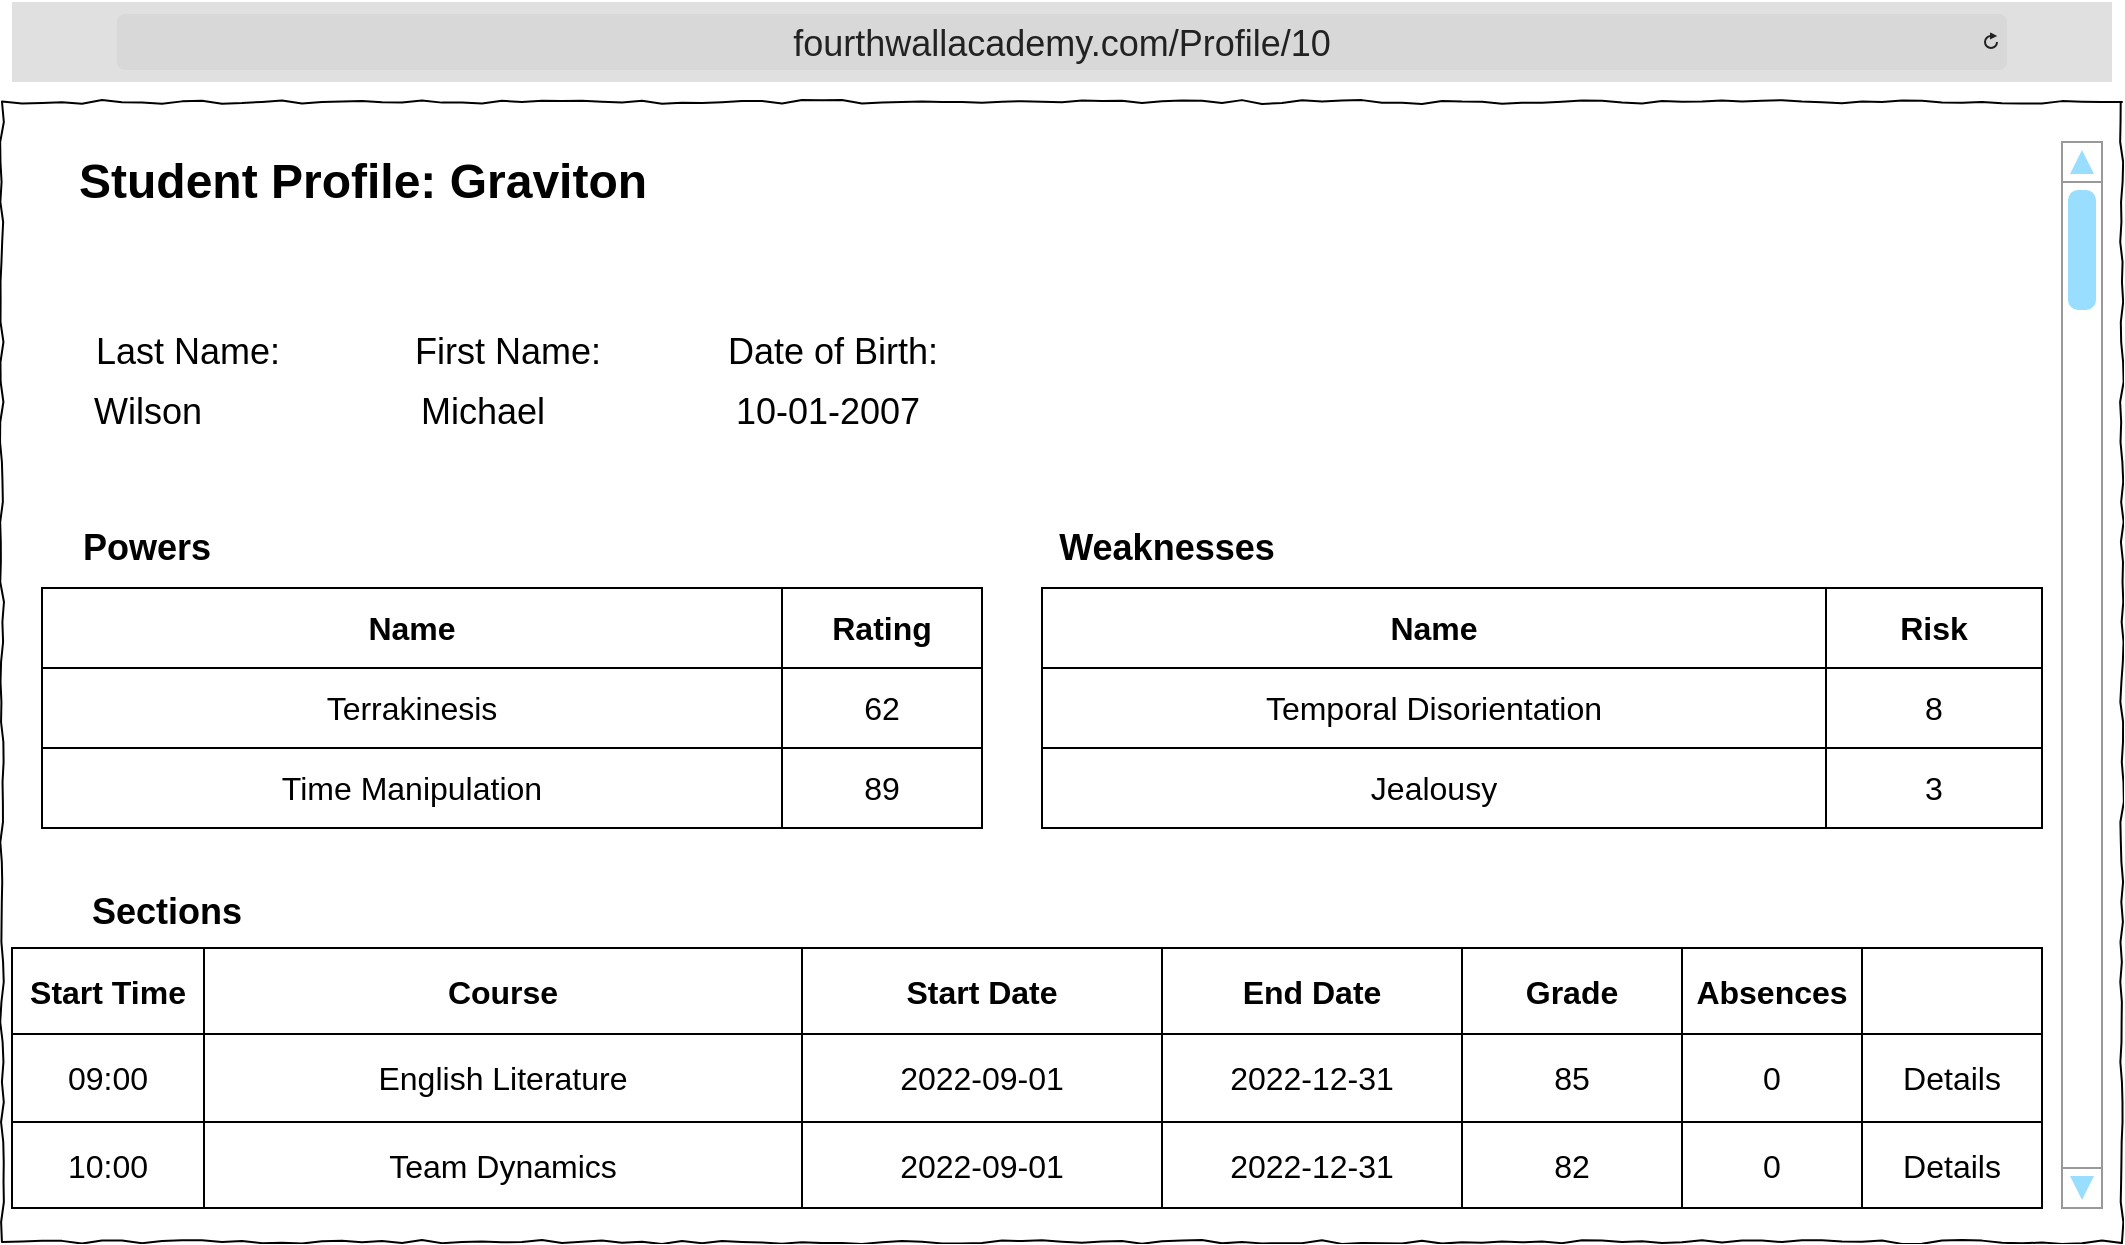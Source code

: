 <mxfile version="26.0.1">
  <diagram name="Page-1" id="03018318-947c-dd8e-b7a3-06fadd420f32">
    <mxGraphModel dx="3354" dy="1258" grid="1" gridSize="10" guides="1" tooltips="1" connect="1" arrows="1" fold="1" page="1" pageScale="1" pageWidth="1100" pageHeight="850" background="none" math="0" shadow="0">
      <root>
        <mxCell id="0" />
        <mxCell id="1" parent="0" />
        <mxCell id="677b7b8949515195-1" value="" style="whiteSpace=wrap;html=1;rounded=0;shadow=0;labelBackgroundColor=none;strokeColor=#000000;strokeWidth=1;fillColor=none;fontFamily=Verdana;fontSize=12;fontColor=#000000;align=center;comic=1;" parent="1" vertex="1">
          <mxGeometry x="20" y="70" width="1060" height="570" as="geometry" />
        </mxCell>
        <mxCell id="LmwmgGfayQPv5SeDVGtm-14" value="&lt;font style=&quot;font-size: 18px;&quot;&gt;fourthwallacademy.com/Profile/10&lt;/font&gt;" style="html=1;strokeWidth=1;shadow=0;dashed=0;shape=mxgraph.ios7ui.url;fillColor=#e0e0e0;strokeColor=#c0c0c0;buttonText=;strokeColor2=#222222;fontColor=#222222;fontSize=8;spacingTop=2;align=center;whiteSpace=wrap;" parent="1" vertex="1">
          <mxGeometry x="25" y="20" width="1050" height="40" as="geometry" />
        </mxCell>
        <mxCell id="yyuM_Z-W85GqfefdKvoD-1" value="&lt;font style=&quot;font-size: 18px;&quot;&gt;Wilson&lt;/font&gt;" style="text;html=1;align=center;verticalAlign=middle;whiteSpace=wrap;rounded=0;" parent="1" vertex="1">
          <mxGeometry x="57.5" y="210" width="70" height="30" as="geometry" />
        </mxCell>
        <mxCell id="yyuM_Z-W85GqfefdKvoD-2" value="&lt;font style=&quot;font-size: 18px;&quot;&gt;Last Name:&lt;/font&gt;" style="text;html=1;align=center;verticalAlign=middle;whiteSpace=wrap;rounded=0;" parent="1" vertex="1">
          <mxGeometry x="57.5" y="180" width="110" height="30" as="geometry" />
        </mxCell>
        <mxCell id="yyuM_Z-W85GqfefdKvoD-3" value="Student Profile: Graviton" style="text;strokeColor=none;fillColor=none;html=1;fontSize=24;fontStyle=1;verticalAlign=middle;align=center;" parent="1" vertex="1">
          <mxGeometry x="40" y="90" width="320" height="40" as="geometry" />
        </mxCell>
        <mxCell id="yyuM_Z-W85GqfefdKvoD-4" value="&lt;font style=&quot;font-size: 18px;&quot;&gt;First Name:&lt;/font&gt;" style="text;html=1;align=center;verticalAlign=middle;whiteSpace=wrap;rounded=0;" parent="1" vertex="1">
          <mxGeometry x="217.5" y="180" width="110" height="30" as="geometry" />
        </mxCell>
        <mxCell id="yyuM_Z-W85GqfefdKvoD-5" value="&lt;font style=&quot;font-size: 18px;&quot;&gt;Michael&lt;/font&gt;" style="text;html=1;align=center;verticalAlign=middle;whiteSpace=wrap;rounded=0;" parent="1" vertex="1">
          <mxGeometry x="227.5" y="210" width="65" height="30" as="geometry" />
        </mxCell>
        <mxCell id="yyuM_Z-W85GqfefdKvoD-6" value="&lt;font style=&quot;font-size: 18px;&quot;&gt;Date of Birth:&amp;nbsp;&lt;/font&gt;" style="text;html=1;align=center;verticalAlign=middle;whiteSpace=wrap;rounded=0;" parent="1" vertex="1">
          <mxGeometry x="377.5" y="180" width="120" height="30" as="geometry" />
        </mxCell>
        <mxCell id="yyuM_Z-W85GqfefdKvoD-7" value="&lt;span style=&quot;font-size: 18px;&quot;&gt;10-01-2007&lt;/span&gt;" style="text;html=1;align=center;verticalAlign=middle;whiteSpace=wrap;rounded=0;" parent="1" vertex="1">
          <mxGeometry x="377.5" y="210" width="110" height="30" as="geometry" />
        </mxCell>
        <mxCell id="yyuM_Z-W85GqfefdKvoD-21" value="" style="shape=table;startSize=0;container=1;collapsible=0;childLayout=tableLayout;fontSize=16;" parent="1" vertex="1">
          <mxGeometry x="40" y="313" width="470" height="120" as="geometry" />
        </mxCell>
        <mxCell id="yyuM_Z-W85GqfefdKvoD-22" value="" style="shape=tableRow;horizontal=0;startSize=0;swimlaneHead=0;swimlaneBody=0;strokeColor=inherit;top=0;left=0;bottom=0;right=0;collapsible=0;dropTarget=0;fillColor=none;points=[[0,0.5],[1,0.5]];portConstraint=eastwest;fontSize=16;" parent="yyuM_Z-W85GqfefdKvoD-21" vertex="1">
          <mxGeometry width="470" height="40" as="geometry" />
        </mxCell>
        <mxCell id="yyuM_Z-W85GqfefdKvoD-23" value="&lt;b&gt;Name&lt;/b&gt;" style="shape=partialRectangle;html=1;whiteSpace=wrap;connectable=0;strokeColor=inherit;overflow=hidden;fillColor=none;top=0;left=0;bottom=0;right=0;pointerEvents=1;fontSize=16;" parent="yyuM_Z-W85GqfefdKvoD-22" vertex="1">
          <mxGeometry width="370" height="40" as="geometry">
            <mxRectangle width="370" height="40" as="alternateBounds" />
          </mxGeometry>
        </mxCell>
        <mxCell id="yyuM_Z-W85GqfefdKvoD-25" value="&lt;b&gt;Rating&lt;/b&gt;" style="shape=partialRectangle;html=1;whiteSpace=wrap;connectable=0;strokeColor=inherit;overflow=hidden;fillColor=none;top=0;left=0;bottom=0;right=0;pointerEvents=1;fontSize=16;" parent="yyuM_Z-W85GqfefdKvoD-22" vertex="1">
          <mxGeometry x="370" width="100" height="40" as="geometry">
            <mxRectangle width="100" height="40" as="alternateBounds" />
          </mxGeometry>
        </mxCell>
        <mxCell id="yyuM_Z-W85GqfefdKvoD-26" value="" style="shape=tableRow;horizontal=0;startSize=0;swimlaneHead=0;swimlaneBody=0;strokeColor=inherit;top=0;left=0;bottom=0;right=0;collapsible=0;dropTarget=0;fillColor=none;points=[[0,0.5],[1,0.5]];portConstraint=eastwest;fontSize=16;" parent="yyuM_Z-W85GqfefdKvoD-21" vertex="1">
          <mxGeometry y="40" width="470" height="40" as="geometry" />
        </mxCell>
        <mxCell id="yyuM_Z-W85GqfefdKvoD-27" value="Terrakinesis" style="shape=partialRectangle;html=1;whiteSpace=wrap;connectable=0;strokeColor=inherit;overflow=hidden;fillColor=none;top=0;left=0;bottom=0;right=0;pointerEvents=1;fontSize=16;" parent="yyuM_Z-W85GqfefdKvoD-26" vertex="1">
          <mxGeometry width="370" height="40" as="geometry">
            <mxRectangle width="370" height="40" as="alternateBounds" />
          </mxGeometry>
        </mxCell>
        <mxCell id="yyuM_Z-W85GqfefdKvoD-29" value="62" style="shape=partialRectangle;html=1;whiteSpace=wrap;connectable=0;strokeColor=inherit;overflow=hidden;fillColor=none;top=0;left=0;bottom=0;right=0;pointerEvents=1;fontSize=16;" parent="yyuM_Z-W85GqfefdKvoD-26" vertex="1">
          <mxGeometry x="370" width="100" height="40" as="geometry">
            <mxRectangle width="100" height="40" as="alternateBounds" />
          </mxGeometry>
        </mxCell>
        <mxCell id="yyuM_Z-W85GqfefdKvoD-30" value="" style="shape=tableRow;horizontal=0;startSize=0;swimlaneHead=0;swimlaneBody=0;strokeColor=inherit;top=0;left=0;bottom=0;right=0;collapsible=0;dropTarget=0;fillColor=none;points=[[0,0.5],[1,0.5]];portConstraint=eastwest;fontSize=16;" parent="yyuM_Z-W85GqfefdKvoD-21" vertex="1">
          <mxGeometry y="80" width="470" height="40" as="geometry" />
        </mxCell>
        <mxCell id="yyuM_Z-W85GqfefdKvoD-31" value="Time Manipulation" style="shape=partialRectangle;html=1;whiteSpace=wrap;connectable=0;strokeColor=inherit;overflow=hidden;fillColor=none;top=0;left=0;bottom=0;right=0;pointerEvents=1;fontSize=16;" parent="yyuM_Z-W85GqfefdKvoD-30" vertex="1">
          <mxGeometry width="370" height="40" as="geometry">
            <mxRectangle width="370" height="40" as="alternateBounds" />
          </mxGeometry>
        </mxCell>
        <mxCell id="yyuM_Z-W85GqfefdKvoD-33" value="89" style="shape=partialRectangle;html=1;whiteSpace=wrap;connectable=0;strokeColor=inherit;overflow=hidden;fillColor=none;top=0;left=0;bottom=0;right=0;pointerEvents=1;fontSize=16;" parent="yyuM_Z-W85GqfefdKvoD-30" vertex="1">
          <mxGeometry x="370" width="100" height="40" as="geometry">
            <mxRectangle width="100" height="40" as="alternateBounds" />
          </mxGeometry>
        </mxCell>
        <mxCell id="yyuM_Z-W85GqfefdKvoD-37" value="&lt;b&gt;&lt;font style=&quot;font-size: 18px;&quot;&gt;Powers&lt;/font&gt;&lt;/b&gt;" style="text;html=1;align=center;verticalAlign=middle;whiteSpace=wrap;rounded=0;" parent="1" vertex="1">
          <mxGeometry x="40" y="278" width="105" height="30" as="geometry" />
        </mxCell>
        <mxCell id="yyuM_Z-W85GqfefdKvoD-39" value="&lt;b&gt;&lt;font style=&quot;font-size: 18px;&quot;&gt;Weaknesses&lt;/font&gt;&lt;/b&gt;" style="text;html=1;align=center;verticalAlign=middle;whiteSpace=wrap;rounded=0;" parent="1" vertex="1">
          <mxGeometry x="550" y="278" width="105" height="30" as="geometry" />
        </mxCell>
        <mxCell id="yyuM_Z-W85GqfefdKvoD-41" value="" style="shape=table;startSize=0;container=1;collapsible=0;childLayout=tableLayout;fontSize=16;" parent="1" vertex="1">
          <mxGeometry x="540" y="313" width="500" height="120" as="geometry" />
        </mxCell>
        <mxCell id="yyuM_Z-W85GqfefdKvoD-42" value="" style="shape=tableRow;horizontal=0;startSize=0;swimlaneHead=0;swimlaneBody=0;strokeColor=inherit;top=0;left=0;bottom=0;right=0;collapsible=0;dropTarget=0;fillColor=none;points=[[0,0.5],[1,0.5]];portConstraint=eastwest;fontSize=16;" parent="yyuM_Z-W85GqfefdKvoD-41" vertex="1">
          <mxGeometry width="500" height="40" as="geometry" />
        </mxCell>
        <mxCell id="yyuM_Z-W85GqfefdKvoD-43" value="&lt;b&gt;Name&lt;/b&gt;" style="shape=partialRectangle;html=1;whiteSpace=wrap;connectable=0;strokeColor=inherit;overflow=hidden;fillColor=none;top=0;left=0;bottom=0;right=0;pointerEvents=1;fontSize=16;" parent="yyuM_Z-W85GqfefdKvoD-42" vertex="1">
          <mxGeometry width="392" height="40" as="geometry">
            <mxRectangle width="392" height="40" as="alternateBounds" />
          </mxGeometry>
        </mxCell>
        <mxCell id="yyuM_Z-W85GqfefdKvoD-45" value="&lt;b&gt;Risk&lt;/b&gt;" style="shape=partialRectangle;html=1;whiteSpace=wrap;connectable=0;strokeColor=inherit;overflow=hidden;fillColor=none;top=0;left=0;bottom=0;right=0;pointerEvents=1;fontSize=16;" parent="yyuM_Z-W85GqfefdKvoD-42" vertex="1">
          <mxGeometry x="392" width="108" height="40" as="geometry">
            <mxRectangle width="108" height="40" as="alternateBounds" />
          </mxGeometry>
        </mxCell>
        <mxCell id="yyuM_Z-W85GqfefdKvoD-47" value="" style="shape=tableRow;horizontal=0;startSize=0;swimlaneHead=0;swimlaneBody=0;strokeColor=inherit;top=0;left=0;bottom=0;right=0;collapsible=0;dropTarget=0;fillColor=none;points=[[0,0.5],[1,0.5]];portConstraint=eastwest;fontSize=16;" parent="yyuM_Z-W85GqfefdKvoD-41" vertex="1">
          <mxGeometry y="40" width="500" height="40" as="geometry" />
        </mxCell>
        <mxCell id="yyuM_Z-W85GqfefdKvoD-48" value="Temporal Disorientation" style="shape=partialRectangle;html=1;whiteSpace=wrap;connectable=0;strokeColor=inherit;overflow=hidden;fillColor=none;top=0;left=0;bottom=0;right=0;pointerEvents=1;fontSize=16;" parent="yyuM_Z-W85GqfefdKvoD-47" vertex="1">
          <mxGeometry width="392" height="40" as="geometry">
            <mxRectangle width="392" height="40" as="alternateBounds" />
          </mxGeometry>
        </mxCell>
        <mxCell id="yyuM_Z-W85GqfefdKvoD-50" value="8" style="shape=partialRectangle;html=1;whiteSpace=wrap;connectable=0;strokeColor=inherit;overflow=hidden;fillColor=none;top=0;left=0;bottom=0;right=0;pointerEvents=1;fontSize=16;" parent="yyuM_Z-W85GqfefdKvoD-47" vertex="1">
          <mxGeometry x="392" width="108" height="40" as="geometry">
            <mxRectangle width="108" height="40" as="alternateBounds" />
          </mxGeometry>
        </mxCell>
        <mxCell id="yyuM_Z-W85GqfefdKvoD-52" value="" style="shape=tableRow;horizontal=0;startSize=0;swimlaneHead=0;swimlaneBody=0;strokeColor=inherit;top=0;left=0;bottom=0;right=0;collapsible=0;dropTarget=0;fillColor=none;points=[[0,0.5],[1,0.5]];portConstraint=eastwest;fontSize=16;" parent="yyuM_Z-W85GqfefdKvoD-41" vertex="1">
          <mxGeometry y="80" width="500" height="40" as="geometry" />
        </mxCell>
        <mxCell id="yyuM_Z-W85GqfefdKvoD-53" value="Jealousy" style="shape=partialRectangle;html=1;whiteSpace=wrap;connectable=0;strokeColor=inherit;overflow=hidden;fillColor=none;top=0;left=0;bottom=0;right=0;pointerEvents=1;fontSize=16;" parent="yyuM_Z-W85GqfefdKvoD-52" vertex="1">
          <mxGeometry width="392" height="40" as="geometry">
            <mxRectangle width="392" height="40" as="alternateBounds" />
          </mxGeometry>
        </mxCell>
        <mxCell id="yyuM_Z-W85GqfefdKvoD-55" value="3" style="shape=partialRectangle;html=1;whiteSpace=wrap;connectable=0;strokeColor=inherit;overflow=hidden;fillColor=none;top=0;left=0;bottom=0;right=0;pointerEvents=1;fontSize=16;" parent="yyuM_Z-W85GqfefdKvoD-52" vertex="1">
          <mxGeometry x="392" width="108" height="40" as="geometry">
            <mxRectangle width="108" height="40" as="alternateBounds" />
          </mxGeometry>
        </mxCell>
        <mxCell id="MeoE3m0ix6BkU6B8S3G8-1" value="" style="shape=table;startSize=0;container=1;collapsible=0;childLayout=tableLayout;fontSize=16;" parent="1" vertex="1">
          <mxGeometry x="25" y="493" width="1015" height="130" as="geometry" />
        </mxCell>
        <mxCell id="MeoE3m0ix6BkU6B8S3G8-2" value="" style="shape=tableRow;horizontal=0;startSize=0;swimlaneHead=0;swimlaneBody=0;strokeColor=inherit;top=0;left=0;bottom=0;right=0;collapsible=0;dropTarget=0;fillColor=none;points=[[0,0.5],[1,0.5]];portConstraint=eastwest;fontSize=16;" parent="MeoE3m0ix6BkU6B8S3G8-1" vertex="1">
          <mxGeometry width="1015" height="43" as="geometry" />
        </mxCell>
        <mxCell id="MeoE3m0ix6BkU6B8S3G8-31" value="&lt;b&gt;Start Time&lt;/b&gt;" style="shape=partialRectangle;html=1;whiteSpace=wrap;connectable=0;strokeColor=inherit;overflow=hidden;fillColor=none;top=0;left=0;bottom=0;right=0;pointerEvents=1;fontSize=16;" parent="MeoE3m0ix6BkU6B8S3G8-2" vertex="1">
          <mxGeometry width="96" height="43" as="geometry">
            <mxRectangle width="96" height="43" as="alternateBounds" />
          </mxGeometry>
        </mxCell>
        <mxCell id="MeoE3m0ix6BkU6B8S3G8-3" value="&lt;b&gt;Course&lt;/b&gt;" style="shape=partialRectangle;html=1;whiteSpace=wrap;connectable=0;strokeColor=inherit;overflow=hidden;fillColor=none;top=0;left=0;bottom=0;right=0;pointerEvents=1;fontSize=16;" parent="MeoE3m0ix6BkU6B8S3G8-2" vertex="1">
          <mxGeometry x="96" width="299" height="43" as="geometry">
            <mxRectangle width="299" height="43" as="alternateBounds" />
          </mxGeometry>
        </mxCell>
        <mxCell id="MeoE3m0ix6BkU6B8S3G8-20" value="&lt;b&gt;Start Date&lt;/b&gt;" style="shape=partialRectangle;html=1;whiteSpace=wrap;connectable=0;strokeColor=inherit;overflow=hidden;fillColor=none;top=0;left=0;bottom=0;right=0;pointerEvents=1;fontSize=16;" parent="MeoE3m0ix6BkU6B8S3G8-2" vertex="1">
          <mxGeometry x="395" width="180" height="43" as="geometry">
            <mxRectangle width="180" height="43" as="alternateBounds" />
          </mxGeometry>
        </mxCell>
        <mxCell id="MeoE3m0ix6BkU6B8S3G8-17" value="&lt;b&gt;End Date&lt;/b&gt;" style="shape=partialRectangle;html=1;whiteSpace=wrap;connectable=0;strokeColor=inherit;overflow=hidden;fillColor=none;top=0;left=0;bottom=0;right=0;pointerEvents=1;fontSize=16;" parent="MeoE3m0ix6BkU6B8S3G8-2" vertex="1">
          <mxGeometry x="575" width="150" height="43" as="geometry">
            <mxRectangle width="150" height="43" as="alternateBounds" />
          </mxGeometry>
        </mxCell>
        <mxCell id="MeoE3m0ix6BkU6B8S3G8-4" value="&lt;b&gt;Grade&lt;/b&gt;" style="shape=partialRectangle;html=1;whiteSpace=wrap;connectable=0;strokeColor=inherit;overflow=hidden;fillColor=none;top=0;left=0;bottom=0;right=0;pointerEvents=1;fontSize=16;" parent="MeoE3m0ix6BkU6B8S3G8-2" vertex="1">
          <mxGeometry x="725" width="110" height="43" as="geometry">
            <mxRectangle width="110" height="43" as="alternateBounds" />
          </mxGeometry>
        </mxCell>
        <mxCell id="MeoE3m0ix6BkU6B8S3G8-5" value="&lt;b&gt;Absences&lt;/b&gt;" style="shape=partialRectangle;html=1;whiteSpace=wrap;connectable=0;strokeColor=inherit;overflow=hidden;fillColor=none;top=0;left=0;bottom=0;right=0;pointerEvents=1;fontSize=16;" parent="MeoE3m0ix6BkU6B8S3G8-2" vertex="1">
          <mxGeometry x="835" width="90" height="43" as="geometry">
            <mxRectangle width="90" height="43" as="alternateBounds" />
          </mxGeometry>
        </mxCell>
        <mxCell id="MeoE3m0ix6BkU6B8S3G8-36" style="shape=partialRectangle;html=1;whiteSpace=wrap;connectable=0;strokeColor=inherit;overflow=hidden;fillColor=none;top=0;left=0;bottom=0;right=0;pointerEvents=1;fontSize=16;" parent="MeoE3m0ix6BkU6B8S3G8-2" vertex="1">
          <mxGeometry x="925" width="90" height="43" as="geometry">
            <mxRectangle width="90" height="43" as="alternateBounds" />
          </mxGeometry>
        </mxCell>
        <mxCell id="MeoE3m0ix6BkU6B8S3G8-6" value="" style="shape=tableRow;horizontal=0;startSize=0;swimlaneHead=0;swimlaneBody=0;strokeColor=inherit;top=0;left=0;bottom=0;right=0;collapsible=0;dropTarget=0;fillColor=none;points=[[0,0.5],[1,0.5]];portConstraint=eastwest;fontSize=16;" parent="MeoE3m0ix6BkU6B8S3G8-1" vertex="1">
          <mxGeometry y="43" width="1015" height="44" as="geometry" />
        </mxCell>
        <mxCell id="MeoE3m0ix6BkU6B8S3G8-32" value="09:00" style="shape=partialRectangle;html=1;whiteSpace=wrap;connectable=0;strokeColor=inherit;overflow=hidden;fillColor=none;top=0;left=0;bottom=0;right=0;pointerEvents=1;fontSize=16;" parent="MeoE3m0ix6BkU6B8S3G8-6" vertex="1">
          <mxGeometry width="96" height="44" as="geometry">
            <mxRectangle width="96" height="44" as="alternateBounds" />
          </mxGeometry>
        </mxCell>
        <mxCell id="MeoE3m0ix6BkU6B8S3G8-7" value="English Literature" style="shape=partialRectangle;html=1;whiteSpace=wrap;connectable=0;strokeColor=inherit;overflow=hidden;fillColor=none;top=0;left=0;bottom=0;right=0;pointerEvents=1;fontSize=16;" parent="MeoE3m0ix6BkU6B8S3G8-6" vertex="1">
          <mxGeometry x="96" width="299" height="44" as="geometry">
            <mxRectangle width="299" height="44" as="alternateBounds" />
          </mxGeometry>
        </mxCell>
        <mxCell id="MeoE3m0ix6BkU6B8S3G8-21" value="2022-09-01" style="shape=partialRectangle;html=1;whiteSpace=wrap;connectable=0;strokeColor=inherit;overflow=hidden;fillColor=none;top=0;left=0;bottom=0;right=0;pointerEvents=1;fontSize=16;" parent="MeoE3m0ix6BkU6B8S3G8-6" vertex="1">
          <mxGeometry x="395" width="180" height="44" as="geometry">
            <mxRectangle width="180" height="44" as="alternateBounds" />
          </mxGeometry>
        </mxCell>
        <mxCell id="MeoE3m0ix6BkU6B8S3G8-18" value="2022-12-31" style="shape=partialRectangle;html=1;whiteSpace=wrap;connectable=0;strokeColor=inherit;overflow=hidden;fillColor=none;top=0;left=0;bottom=0;right=0;pointerEvents=1;fontSize=16;" parent="MeoE3m0ix6BkU6B8S3G8-6" vertex="1">
          <mxGeometry x="575" width="150" height="44" as="geometry">
            <mxRectangle width="150" height="44" as="alternateBounds" />
          </mxGeometry>
        </mxCell>
        <mxCell id="MeoE3m0ix6BkU6B8S3G8-8" value="85" style="shape=partialRectangle;html=1;whiteSpace=wrap;connectable=0;strokeColor=inherit;overflow=hidden;fillColor=none;top=0;left=0;bottom=0;right=0;pointerEvents=1;fontSize=16;" parent="MeoE3m0ix6BkU6B8S3G8-6" vertex="1">
          <mxGeometry x="725" width="110" height="44" as="geometry">
            <mxRectangle width="110" height="44" as="alternateBounds" />
          </mxGeometry>
        </mxCell>
        <mxCell id="MeoE3m0ix6BkU6B8S3G8-9" value="0" style="shape=partialRectangle;html=1;whiteSpace=wrap;connectable=0;strokeColor=inherit;overflow=hidden;fillColor=none;top=0;left=0;bottom=0;right=0;pointerEvents=1;fontSize=16;" parent="MeoE3m0ix6BkU6B8S3G8-6" vertex="1">
          <mxGeometry x="835" width="90" height="44" as="geometry">
            <mxRectangle width="90" height="44" as="alternateBounds" />
          </mxGeometry>
        </mxCell>
        <mxCell id="MeoE3m0ix6BkU6B8S3G8-37" value="&lt;font style=&quot;color: light-dark(rgb(0, 0, 0), rgb(51, 153, 255));&quot;&gt;Details&lt;/font&gt;" style="shape=partialRectangle;html=1;whiteSpace=wrap;connectable=0;strokeColor=inherit;overflow=hidden;fillColor=none;top=0;left=0;bottom=0;right=0;pointerEvents=1;fontSize=16;" parent="MeoE3m0ix6BkU6B8S3G8-6" vertex="1">
          <mxGeometry x="925" width="90" height="44" as="geometry">
            <mxRectangle width="90" height="44" as="alternateBounds" />
          </mxGeometry>
        </mxCell>
        <mxCell id="MeoE3m0ix6BkU6B8S3G8-10" value="" style="shape=tableRow;horizontal=0;startSize=0;swimlaneHead=0;swimlaneBody=0;strokeColor=inherit;top=0;left=0;bottom=0;right=0;collapsible=0;dropTarget=0;fillColor=none;points=[[0,0.5],[1,0.5]];portConstraint=eastwest;fontSize=16;" parent="MeoE3m0ix6BkU6B8S3G8-1" vertex="1">
          <mxGeometry y="87" width="1015" height="43" as="geometry" />
        </mxCell>
        <mxCell id="MeoE3m0ix6BkU6B8S3G8-33" value="10:00" style="shape=partialRectangle;html=1;whiteSpace=wrap;connectable=0;strokeColor=inherit;overflow=hidden;fillColor=none;top=0;left=0;bottom=0;right=0;pointerEvents=1;fontSize=16;" parent="MeoE3m0ix6BkU6B8S3G8-10" vertex="1">
          <mxGeometry width="96" height="43" as="geometry">
            <mxRectangle width="96" height="43" as="alternateBounds" />
          </mxGeometry>
        </mxCell>
        <mxCell id="MeoE3m0ix6BkU6B8S3G8-11" value="Team Dynamics" style="shape=partialRectangle;html=1;whiteSpace=wrap;connectable=0;strokeColor=inherit;overflow=hidden;fillColor=none;top=0;left=0;bottom=0;right=0;pointerEvents=1;fontSize=16;" parent="MeoE3m0ix6BkU6B8S3G8-10" vertex="1">
          <mxGeometry x="96" width="299" height="43" as="geometry">
            <mxRectangle width="299" height="43" as="alternateBounds" />
          </mxGeometry>
        </mxCell>
        <mxCell id="MeoE3m0ix6BkU6B8S3G8-22" value="2022-09-01" style="shape=partialRectangle;html=1;whiteSpace=wrap;connectable=0;strokeColor=inherit;overflow=hidden;fillColor=none;top=0;left=0;bottom=0;right=0;pointerEvents=1;fontSize=16;" parent="MeoE3m0ix6BkU6B8S3G8-10" vertex="1">
          <mxGeometry x="395" width="180" height="43" as="geometry">
            <mxRectangle width="180" height="43" as="alternateBounds" />
          </mxGeometry>
        </mxCell>
        <mxCell id="MeoE3m0ix6BkU6B8S3G8-19" value="2022-12-31" style="shape=partialRectangle;html=1;whiteSpace=wrap;connectable=0;strokeColor=inherit;overflow=hidden;fillColor=none;top=0;left=0;bottom=0;right=0;pointerEvents=1;fontSize=16;" parent="MeoE3m0ix6BkU6B8S3G8-10" vertex="1">
          <mxGeometry x="575" width="150" height="43" as="geometry">
            <mxRectangle width="150" height="43" as="alternateBounds" />
          </mxGeometry>
        </mxCell>
        <mxCell id="MeoE3m0ix6BkU6B8S3G8-12" value="82" style="shape=partialRectangle;html=1;whiteSpace=wrap;connectable=0;strokeColor=inherit;overflow=hidden;fillColor=none;top=0;left=0;bottom=0;right=0;pointerEvents=1;fontSize=16;" parent="MeoE3m0ix6BkU6B8S3G8-10" vertex="1">
          <mxGeometry x="725" width="110" height="43" as="geometry">
            <mxRectangle width="110" height="43" as="alternateBounds" />
          </mxGeometry>
        </mxCell>
        <mxCell id="MeoE3m0ix6BkU6B8S3G8-13" value="0" style="shape=partialRectangle;html=1;whiteSpace=wrap;connectable=0;strokeColor=inherit;overflow=hidden;fillColor=none;top=0;left=0;bottom=0;right=0;pointerEvents=1;fontSize=16;" parent="MeoE3m0ix6BkU6B8S3G8-10" vertex="1">
          <mxGeometry x="835" width="90" height="43" as="geometry">
            <mxRectangle width="90" height="43" as="alternateBounds" />
          </mxGeometry>
        </mxCell>
        <mxCell id="MeoE3m0ix6BkU6B8S3G8-38" value="&lt;font style=&quot;color: light-dark(rgb(0, 0, 0), rgb(51, 153, 255));&quot;&gt;Details&lt;/font&gt;" style="shape=partialRectangle;html=1;whiteSpace=wrap;connectable=0;strokeColor=inherit;overflow=hidden;fillColor=none;top=0;left=0;bottom=0;right=0;pointerEvents=1;fontSize=16;" parent="MeoE3m0ix6BkU6B8S3G8-10" vertex="1">
          <mxGeometry x="925" width="90" height="43" as="geometry">
            <mxRectangle width="90" height="43" as="alternateBounds" />
          </mxGeometry>
        </mxCell>
        <mxCell id="MeoE3m0ix6BkU6B8S3G8-30" value="" style="verticalLabelPosition=bottom;shadow=0;dashed=0;align=center;html=1;verticalAlign=top;strokeWidth=1;shape=mxgraph.mockup.navigation.scrollBar;strokeColor=#999999;barPos=99.076;fillColor2=#99ddff;strokeColor2=none;direction=north;" parent="1" vertex="1">
          <mxGeometry x="1050" y="90" width="20" height="533" as="geometry" />
        </mxCell>
        <mxCell id="MeoE3m0ix6BkU6B8S3G8-35" value="&lt;b&gt;&lt;font style=&quot;font-size: 18px;&quot;&gt;Sections&lt;/font&gt;&lt;/b&gt;" style="text;html=1;align=center;verticalAlign=middle;whiteSpace=wrap;rounded=0;" parent="1" vertex="1">
          <mxGeometry x="50" y="460" width="105" height="30" as="geometry" />
        </mxCell>
      </root>
    </mxGraphModel>
  </diagram>
</mxfile>
